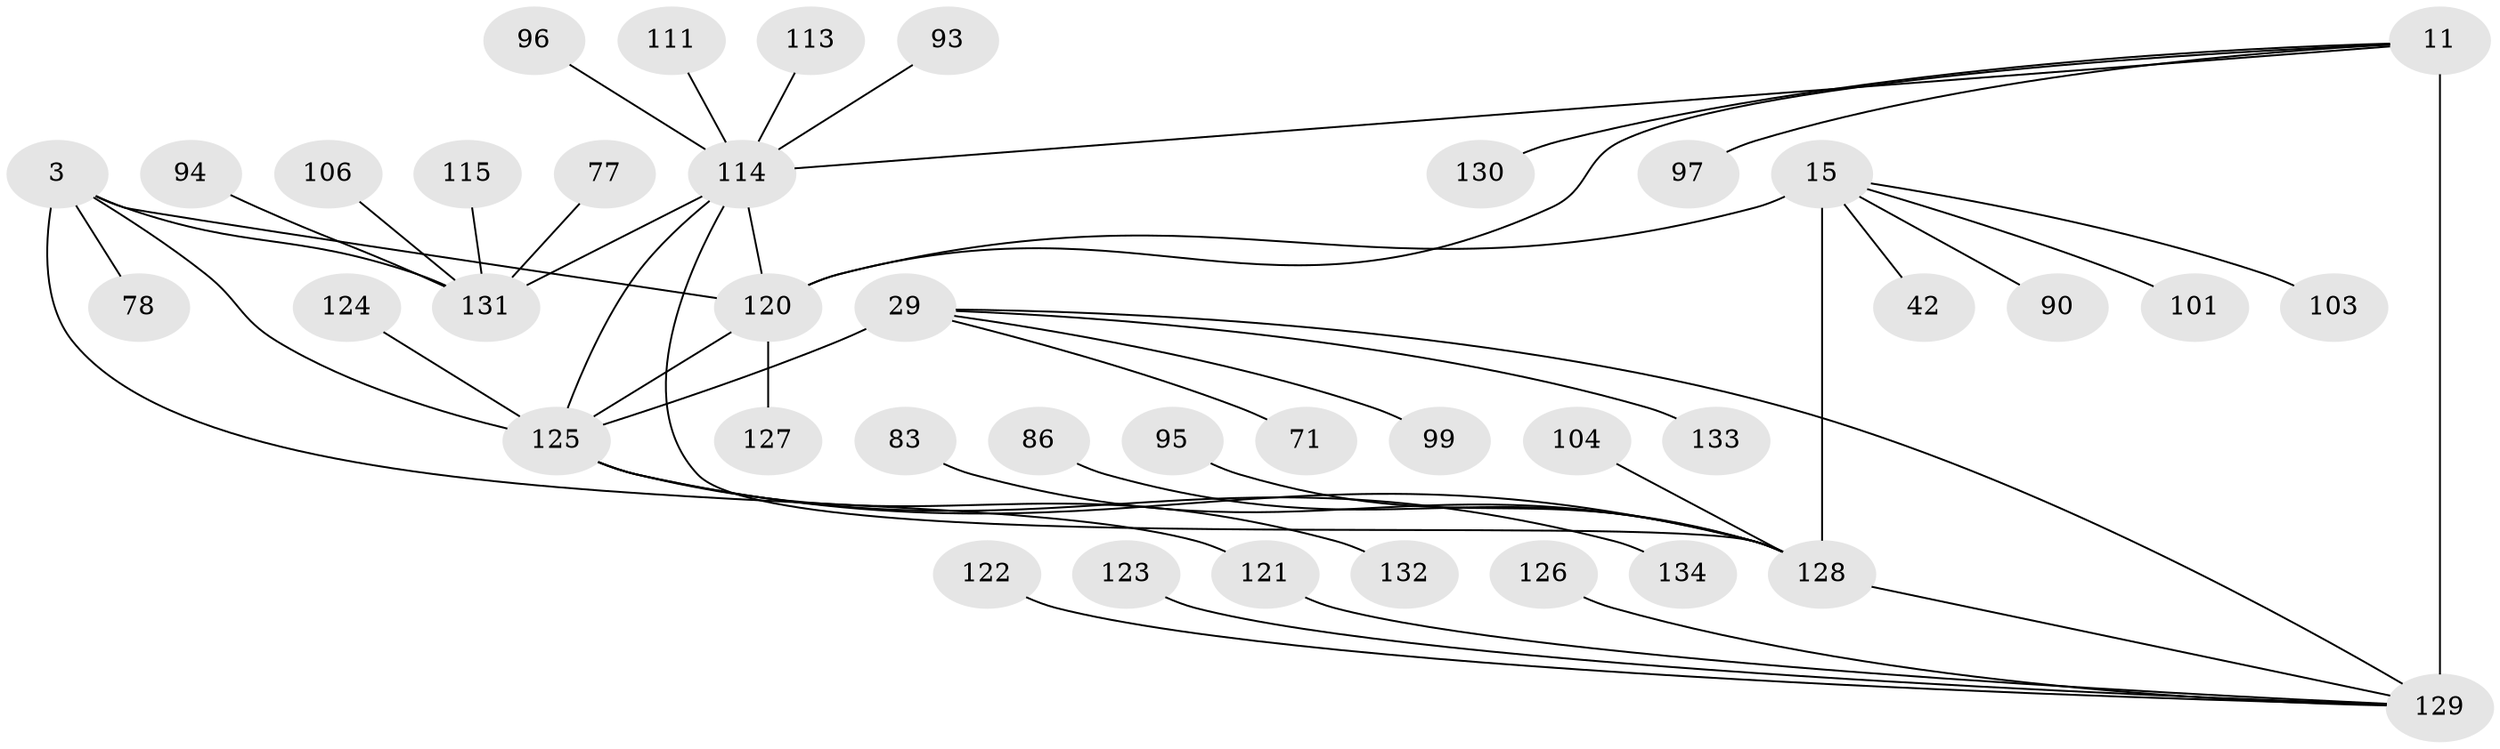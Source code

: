 // original degree distribution, {7: 0.07462686567164178, 8: 0.04477611940298507, 12: 0.014925373134328358, 9: 0.029850746268656716, 11: 0.014925373134328358, 10: 0.022388059701492536, 14: 0.007462686567164179, 6: 0.014925373134328358, 13: 0.007462686567164179, 1: 0.6268656716417911, 3: 0.022388059701492536, 2: 0.11940298507462686}
// Generated by graph-tools (version 1.1) at 2025/57/03/04/25 21:57:31]
// undirected, 40 vertices, 48 edges
graph export_dot {
graph [start="1"]
  node [color=gray90,style=filled];
  3 [super="+1"];
  11 [super="+8"];
  15 [super="+13"];
  29 [super="+26"];
  42;
  71;
  77;
  78;
  83;
  86;
  90;
  93;
  94 [super="+89"];
  95 [super="+65"];
  96;
  97;
  99;
  101;
  103;
  104 [super="+33"];
  106;
  111;
  113;
  114 [super="+21+38+54+57+63+64+69+107+76"];
  115;
  120 [super="+105"];
  121;
  122;
  123;
  124;
  125 [super="+34+31+39+40+47+49+91+68+73+74+79+87"];
  126;
  127;
  128 [super="+112+17+18+59+75"];
  129 [super="+9+12+43+48+81+52+60+62+70+80+85+109+110+118+119"];
  130;
  131 [super="+50+66"];
  132;
  133 [super="+117"];
  134;
  3 -- 78;
  3 -- 121;
  3 -- 125;
  3 -- 131;
  3 -- 120 [weight=8];
  11 -- 97;
  11 -- 130;
  11 -- 114;
  11 -- 129 [weight=8];
  11 -- 120;
  15 -- 42;
  15 -- 101;
  15 -- 103;
  15 -- 90;
  15 -- 128 [weight=8];
  15 -- 120;
  29 -- 99;
  29 -- 71;
  29 -- 133;
  29 -- 125 [weight=8];
  29 -- 129;
  77 -- 131;
  83 -- 128;
  86 -- 128;
  93 -- 114;
  94 -- 131;
  95 -- 128;
  96 -- 114;
  104 -- 128;
  106 -- 131;
  111 -- 114;
  113 -- 114;
  114 -- 125 [weight=3];
  114 -- 128 [weight=3];
  114 -- 131 [weight=8];
  114 -- 120;
  115 -- 131;
  120 -- 127;
  120 -- 125;
  121 -- 129;
  122 -- 129;
  123 -- 129;
  124 -- 125;
  125 -- 132;
  125 -- 134;
  125 -- 128;
  126 -- 129;
  128 -- 129 [weight=2];
}
